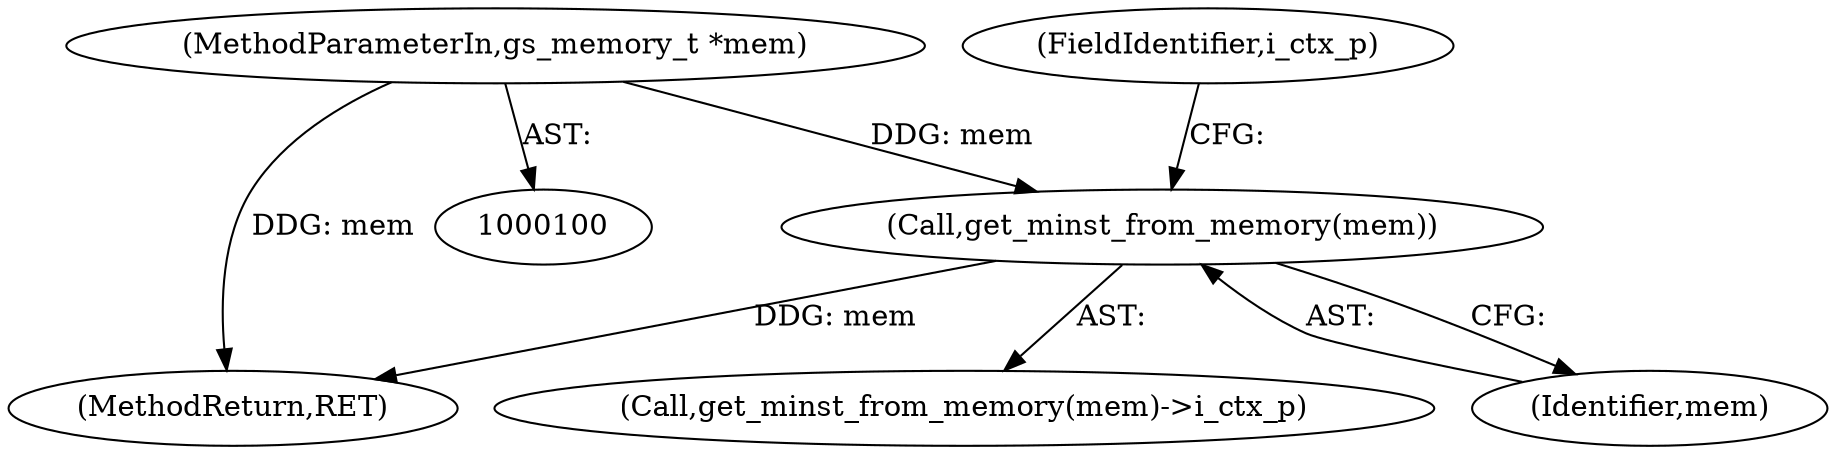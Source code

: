 digraph "0_ghostscript_b60d50b7567369ad856cebe1efb6cd7dd2284219@pointer" {
"1000110" [label="(Call,get_minst_from_memory(mem))"];
"1000101" [label="(MethodParameterIn,gs_memory_t *mem)"];
"1000110" [label="(Call,get_minst_from_memory(mem))"];
"1000101" [label="(MethodParameterIn,gs_memory_t *mem)"];
"1000111" [label="(Identifier,mem)"];
"1000112" [label="(FieldIdentifier,i_ctx_p)"];
"1000109" [label="(Call,get_minst_from_memory(mem)->i_ctx_p)"];
"1000174" [label="(MethodReturn,RET)"];
"1000110" -> "1000109"  [label="AST: "];
"1000110" -> "1000111"  [label="CFG: "];
"1000111" -> "1000110"  [label="AST: "];
"1000112" -> "1000110"  [label="CFG: "];
"1000110" -> "1000174"  [label="DDG: mem"];
"1000101" -> "1000110"  [label="DDG: mem"];
"1000101" -> "1000100"  [label="AST: "];
"1000101" -> "1000174"  [label="DDG: mem"];
}
